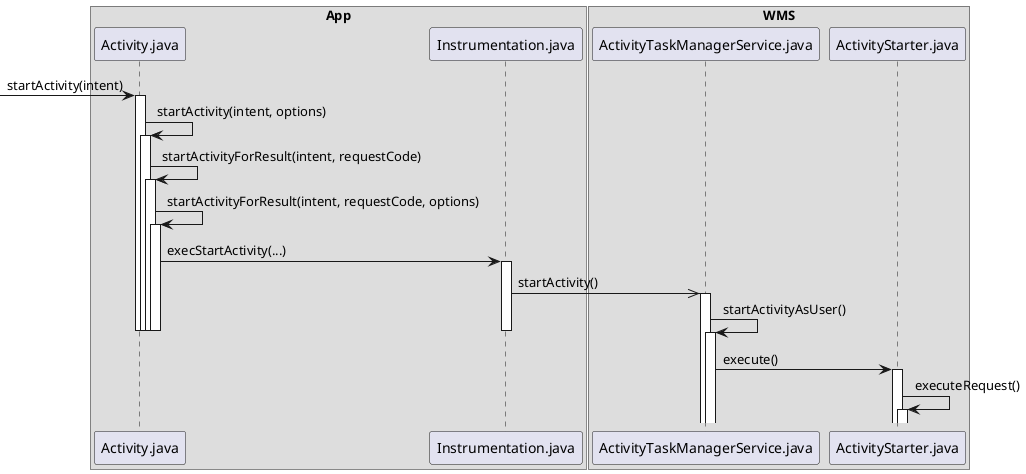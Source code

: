@startuml

box "App"
participant Activity.java
participant Instrumentation.java
end box

box "WMS"
participant ActivityTaskManagerService.java
participant ActivityStarter.java
end box

-> Activity.java: startActivity(intent)
activate Activity.java
Activity.java -> Activity.java: startActivity(intent, options)
activate Activity.java
Activity.java -> Activity.java: startActivityForResult(intent, requestCode)
activate Activity.java
Activity.java -> Activity.java: startActivityForResult(intent, requestCode, options)
activate Activity.java
Activity.java -> Instrumentation.java: execStartActivity(...)
activate Instrumentation.java
Instrumentation.java ->> ActivityTaskManagerService.java: startActivity()
activate ActivityTaskManagerService.java
ActivityTaskManagerService.java -> ActivityTaskManagerService.java: startActivityAsUser()
activate ActivityTaskManagerService.java
deactivate Instrumentation.java
deactivate Activity.java
deactivate Activity.java
deactivate Activity.java
deactivate Activity.java
deactivate Activity.java
ActivityTaskManagerService.java -> ActivityStarter.java: execute()
activate ActivityStarter.java
ActivityStarter.java -> ActivityStarter.java: executeRequest()
activate ActivityStarter.java


@enduml